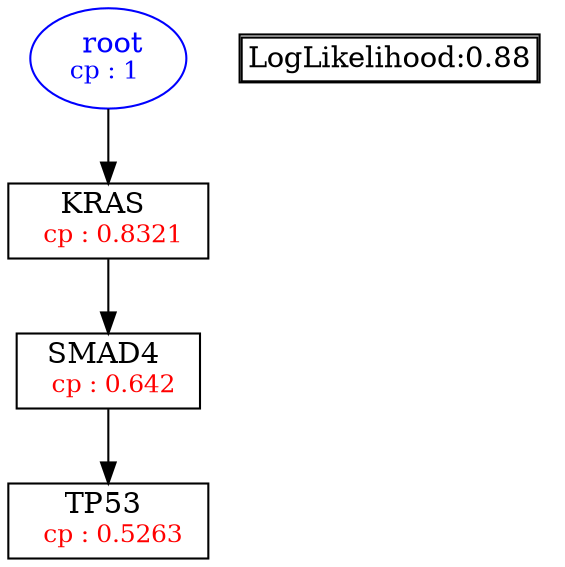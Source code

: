 digraph tree {
    "root" [label=<<font color='Blue'> root</font><br/><font color='Blue' POINT-SIZE='12'>cp : 1 </font>>, shape=oval, color=Blue];
    "S1" [label =<KRAS <br/> <font color='Red' POINT-SIZE='12'> cp : 0.8321 </font>>, shape=box];
    "S3" [label =<SMAD4 <br/> <font color='Red' POINT-SIZE='12'> cp : 0.642 </font>>, shape=box];
    "S2" [label =<TP53 <br/> <font color='Red' POINT-SIZE='12'> cp : 0.5263 </font>>, shape=box];
    "root" -> "S1";
    "S1" -> "S3";
    "S3" -> "S2";

    node[shape=plaintext]
    fontsize="10"
    struct1 [label=
    <<TABLE BORDER="1" CELLBORDER="1" CELLSPACING="0" >
    <TR><TD ALIGN="LEFT">LogLikelihood:0.88</TD></TR>
    </TABLE>>];

}
